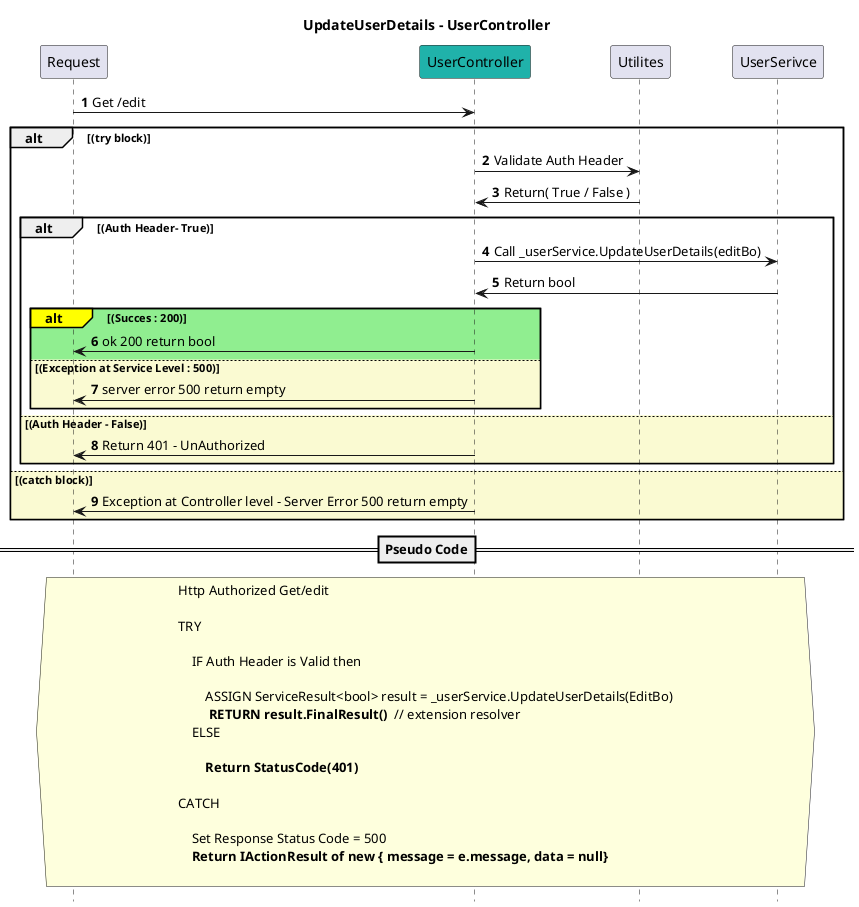 @startuml

title UpdateUserDetails - UserController
autonumber
hide footbox

participant Request
participant UserController #LightSeaGreen
participant Utilites 
participant UserSerivce 

Request -> UserController : Get /edit

alt (try block)

    UserController -> Utilites : Validate Auth Header
    Utilites -> UserController : Return( True / False )

    alt (Auth Header- True)

        UserController -> UserSerivce : Call _userService.UpdateUserDetails(editBo)
        UserSerivce -> UserController : Return bool

        alt#Yellow #LightGreen (Succes : 200)

            UserController -> Request : ok 200 return bool

        else #LightGoldenRodYellow (Exception at Service Level : 500)

            UserController -> Request : server error 500 return empty
        end

    else #LightGoldenRodYellow (Auth Header - False)

     UserController -> Request :Return 401 - UnAuthorized 

    end

else #LightGoldenRodYellow (catch block)
    UserController -> Request : Exception at Controller level - Server Error 500 return empty
end


==Pseudo Code==

hnote across
Http Authorized Get/edit

TRY

    IF Auth Header is Valid then

        ASSIGN ServiceResult<bool> result = _userService.UpdateUserDetails(EditBo)
        ** RETURN result.FinalResult() ** // extension resolver
    ELSE

        **Return StatusCode(401)**
        
CATCH

    Set Response Status Code = 500
    **Return IActionResult of new { message = e.message, data = null}**

end note

@enduml